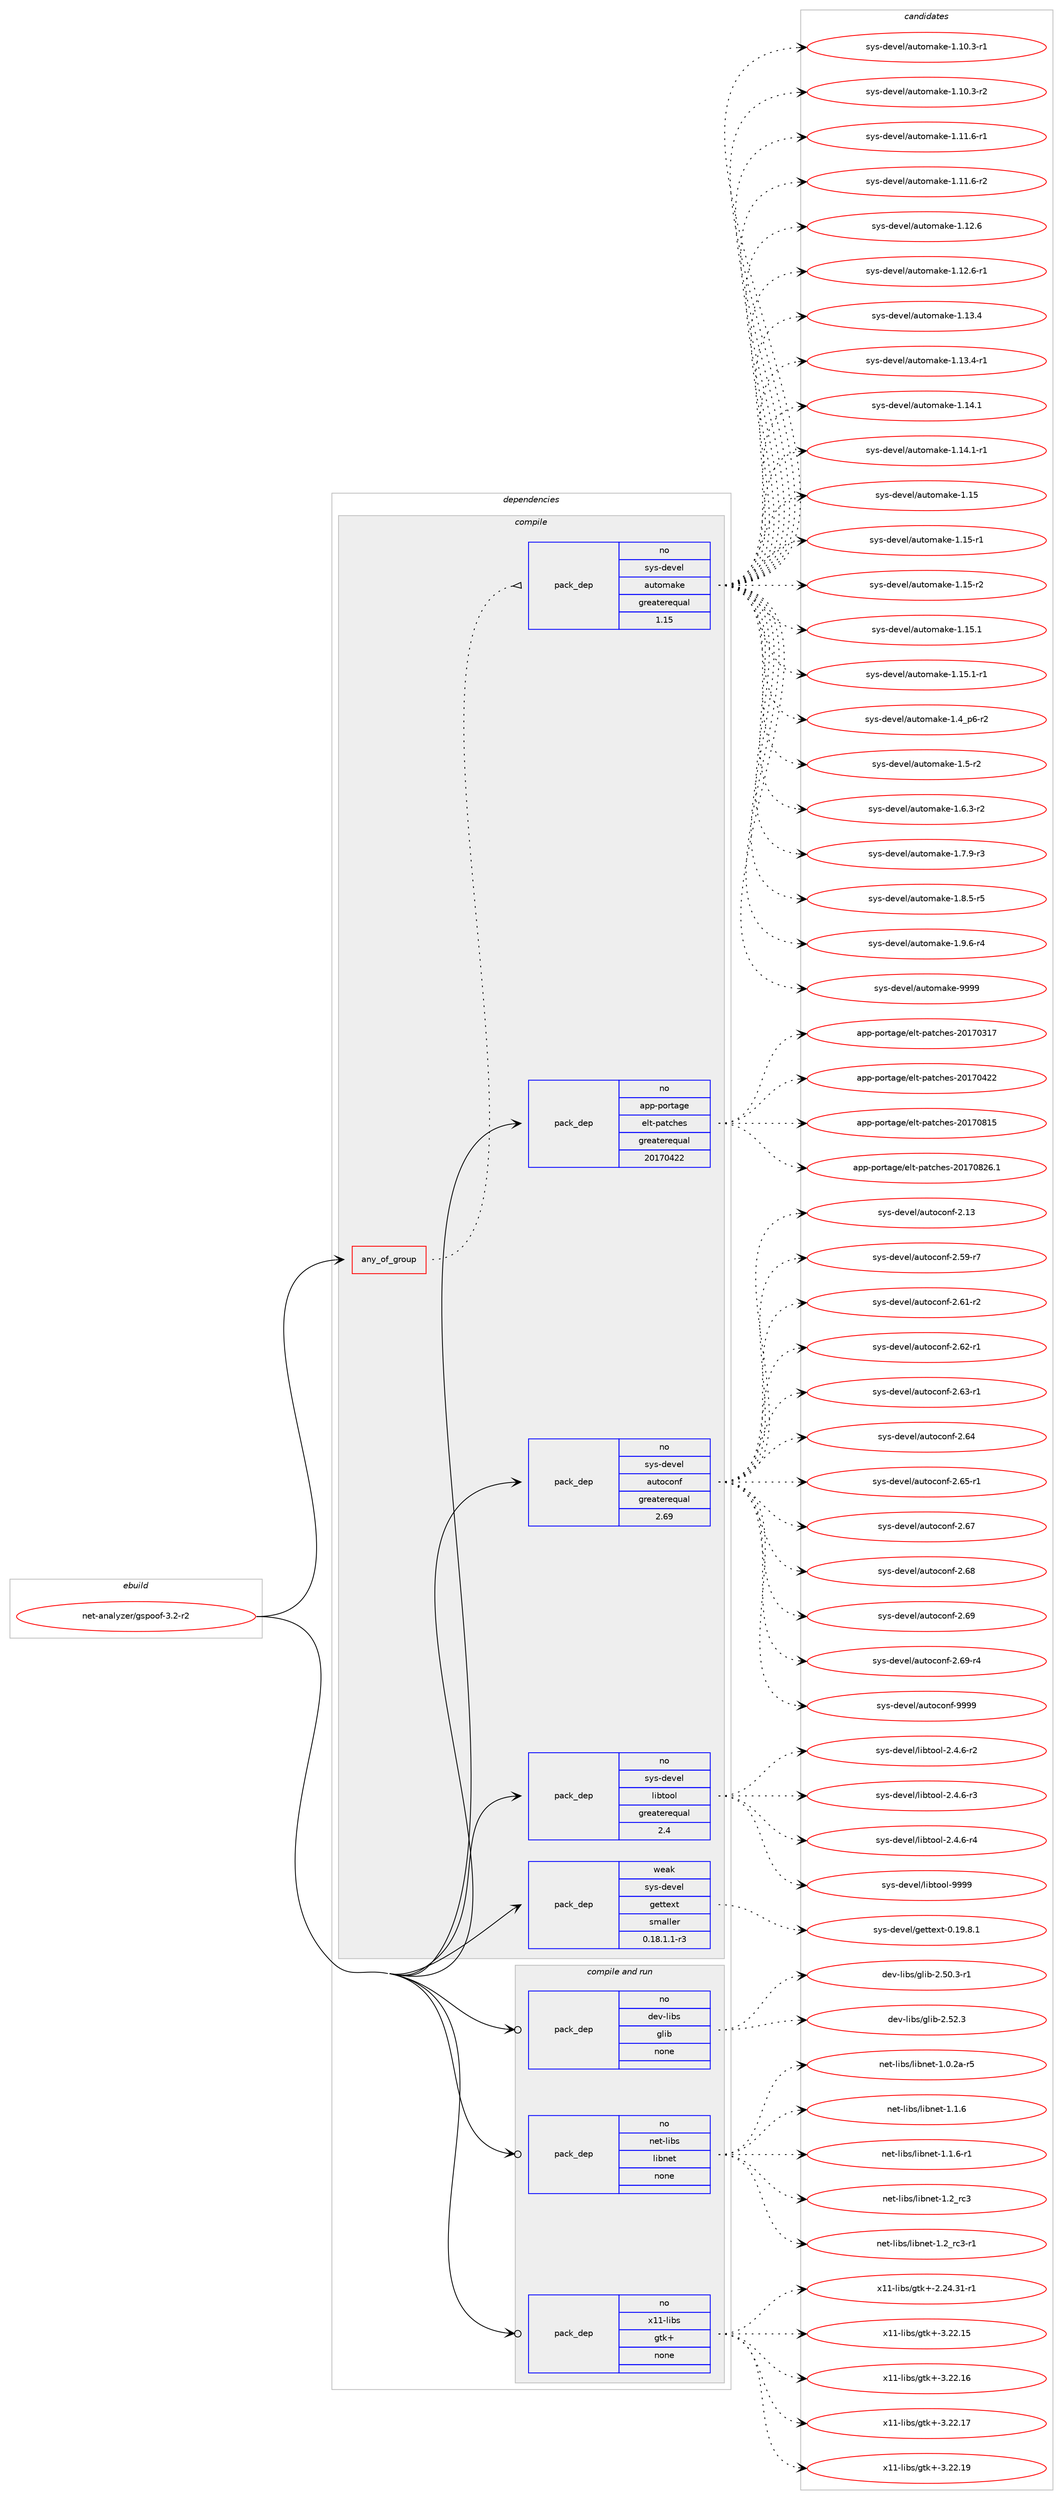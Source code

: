 digraph prolog {

# *************
# Graph options
# *************

newrank=true;
concentrate=true;
compound=true;
graph [rankdir=LR,fontname=Helvetica,fontsize=10,ranksep=1.5];#, ranksep=2.5, nodesep=0.2];
edge  [arrowhead=vee];
node  [fontname=Helvetica,fontsize=10];

# **********
# The ebuild
# **********

subgraph cluster_leftcol {
color=gray;
rank=same;
label=<<i>ebuild</i>>;
id [label="net-analyzer/gspoof-3.2-r2", color=red, width=4, href="../net-analyzer/gspoof-3.2-r2.svg"];
}

# ****************
# The dependencies
# ****************

subgraph cluster_midcol {
color=gray;
label=<<i>dependencies</i>>;
subgraph cluster_compile {
fillcolor="#eeeeee";
style=filled;
label=<<i>compile</i>>;
subgraph any6310 {
dependency399569 [label=<<TABLE BORDER="0" CELLBORDER="1" CELLSPACING="0" CELLPADDING="4"><TR><TD CELLPADDING="10">any_of_group</TD></TR></TABLE>>, shape=none, color=red];subgraph pack294472 {
dependency399570 [label=<<TABLE BORDER="0" CELLBORDER="1" CELLSPACING="0" CELLPADDING="4" WIDTH="220"><TR><TD ROWSPAN="6" CELLPADDING="30">pack_dep</TD></TR><TR><TD WIDTH="110">no</TD></TR><TR><TD>sys-devel</TD></TR><TR><TD>automake</TD></TR><TR><TD>greaterequal</TD></TR><TR><TD>1.15</TD></TR></TABLE>>, shape=none, color=blue];
}
dependency399569:e -> dependency399570:w [weight=20,style="dotted",arrowhead="oinv"];
}
id:e -> dependency399569:w [weight=20,style="solid",arrowhead="vee"];
subgraph pack294473 {
dependency399571 [label=<<TABLE BORDER="0" CELLBORDER="1" CELLSPACING="0" CELLPADDING="4" WIDTH="220"><TR><TD ROWSPAN="6" CELLPADDING="30">pack_dep</TD></TR><TR><TD WIDTH="110">no</TD></TR><TR><TD>app-portage</TD></TR><TR><TD>elt-patches</TD></TR><TR><TD>greaterequal</TD></TR><TR><TD>20170422</TD></TR></TABLE>>, shape=none, color=blue];
}
id:e -> dependency399571:w [weight=20,style="solid",arrowhead="vee"];
subgraph pack294474 {
dependency399572 [label=<<TABLE BORDER="0" CELLBORDER="1" CELLSPACING="0" CELLPADDING="4" WIDTH="220"><TR><TD ROWSPAN="6" CELLPADDING="30">pack_dep</TD></TR><TR><TD WIDTH="110">no</TD></TR><TR><TD>sys-devel</TD></TR><TR><TD>autoconf</TD></TR><TR><TD>greaterequal</TD></TR><TR><TD>2.69</TD></TR></TABLE>>, shape=none, color=blue];
}
id:e -> dependency399572:w [weight=20,style="solid",arrowhead="vee"];
subgraph pack294475 {
dependency399573 [label=<<TABLE BORDER="0" CELLBORDER="1" CELLSPACING="0" CELLPADDING="4" WIDTH="220"><TR><TD ROWSPAN="6" CELLPADDING="30">pack_dep</TD></TR><TR><TD WIDTH="110">no</TD></TR><TR><TD>sys-devel</TD></TR><TR><TD>libtool</TD></TR><TR><TD>greaterequal</TD></TR><TR><TD>2.4</TD></TR></TABLE>>, shape=none, color=blue];
}
id:e -> dependency399573:w [weight=20,style="solid",arrowhead="vee"];
subgraph pack294476 {
dependency399574 [label=<<TABLE BORDER="0" CELLBORDER="1" CELLSPACING="0" CELLPADDING="4" WIDTH="220"><TR><TD ROWSPAN="6" CELLPADDING="30">pack_dep</TD></TR><TR><TD WIDTH="110">weak</TD></TR><TR><TD>sys-devel</TD></TR><TR><TD>gettext</TD></TR><TR><TD>smaller</TD></TR><TR><TD>0.18.1.1-r3</TD></TR></TABLE>>, shape=none, color=blue];
}
id:e -> dependency399574:w [weight=20,style="solid",arrowhead="vee"];
}
subgraph cluster_compileandrun {
fillcolor="#eeeeee";
style=filled;
label=<<i>compile and run</i>>;
subgraph pack294477 {
dependency399575 [label=<<TABLE BORDER="0" CELLBORDER="1" CELLSPACING="0" CELLPADDING="4" WIDTH="220"><TR><TD ROWSPAN="6" CELLPADDING="30">pack_dep</TD></TR><TR><TD WIDTH="110">no</TD></TR><TR><TD>dev-libs</TD></TR><TR><TD>glib</TD></TR><TR><TD>none</TD></TR><TR><TD></TD></TR></TABLE>>, shape=none, color=blue];
}
id:e -> dependency399575:w [weight=20,style="solid",arrowhead="odotvee"];
subgraph pack294478 {
dependency399576 [label=<<TABLE BORDER="0" CELLBORDER="1" CELLSPACING="0" CELLPADDING="4" WIDTH="220"><TR><TD ROWSPAN="6" CELLPADDING="30">pack_dep</TD></TR><TR><TD WIDTH="110">no</TD></TR><TR><TD>net-libs</TD></TR><TR><TD>libnet</TD></TR><TR><TD>none</TD></TR><TR><TD></TD></TR></TABLE>>, shape=none, color=blue];
}
id:e -> dependency399576:w [weight=20,style="solid",arrowhead="odotvee"];
subgraph pack294479 {
dependency399577 [label=<<TABLE BORDER="0" CELLBORDER="1" CELLSPACING="0" CELLPADDING="4" WIDTH="220"><TR><TD ROWSPAN="6" CELLPADDING="30">pack_dep</TD></TR><TR><TD WIDTH="110">no</TD></TR><TR><TD>x11-libs</TD></TR><TR><TD>gtk+</TD></TR><TR><TD>none</TD></TR><TR><TD></TD></TR></TABLE>>, shape=none, color=blue];
}
id:e -> dependency399577:w [weight=20,style="solid",arrowhead="odotvee"];
}
subgraph cluster_run {
fillcolor="#eeeeee";
style=filled;
label=<<i>run</i>>;
}
}

# **************
# The candidates
# **************

subgraph cluster_choices {
rank=same;
color=gray;
label=<<i>candidates</i>>;

subgraph choice294472 {
color=black;
nodesep=1;
choice11512111545100101118101108479711711611110997107101454946494846514511449 [label="sys-devel/automake-1.10.3-r1", color=red, width=4,href="../sys-devel/automake-1.10.3-r1.svg"];
choice11512111545100101118101108479711711611110997107101454946494846514511450 [label="sys-devel/automake-1.10.3-r2", color=red, width=4,href="../sys-devel/automake-1.10.3-r2.svg"];
choice11512111545100101118101108479711711611110997107101454946494946544511449 [label="sys-devel/automake-1.11.6-r1", color=red, width=4,href="../sys-devel/automake-1.11.6-r1.svg"];
choice11512111545100101118101108479711711611110997107101454946494946544511450 [label="sys-devel/automake-1.11.6-r2", color=red, width=4,href="../sys-devel/automake-1.11.6-r2.svg"];
choice1151211154510010111810110847971171161111099710710145494649504654 [label="sys-devel/automake-1.12.6", color=red, width=4,href="../sys-devel/automake-1.12.6.svg"];
choice11512111545100101118101108479711711611110997107101454946495046544511449 [label="sys-devel/automake-1.12.6-r1", color=red, width=4,href="../sys-devel/automake-1.12.6-r1.svg"];
choice1151211154510010111810110847971171161111099710710145494649514652 [label="sys-devel/automake-1.13.4", color=red, width=4,href="../sys-devel/automake-1.13.4.svg"];
choice11512111545100101118101108479711711611110997107101454946495146524511449 [label="sys-devel/automake-1.13.4-r1", color=red, width=4,href="../sys-devel/automake-1.13.4-r1.svg"];
choice1151211154510010111810110847971171161111099710710145494649524649 [label="sys-devel/automake-1.14.1", color=red, width=4,href="../sys-devel/automake-1.14.1.svg"];
choice11512111545100101118101108479711711611110997107101454946495246494511449 [label="sys-devel/automake-1.14.1-r1", color=red, width=4,href="../sys-devel/automake-1.14.1-r1.svg"];
choice115121115451001011181011084797117116111109971071014549464953 [label="sys-devel/automake-1.15", color=red, width=4,href="../sys-devel/automake-1.15.svg"];
choice1151211154510010111810110847971171161111099710710145494649534511449 [label="sys-devel/automake-1.15-r1", color=red, width=4,href="../sys-devel/automake-1.15-r1.svg"];
choice1151211154510010111810110847971171161111099710710145494649534511450 [label="sys-devel/automake-1.15-r2", color=red, width=4,href="../sys-devel/automake-1.15-r2.svg"];
choice1151211154510010111810110847971171161111099710710145494649534649 [label="sys-devel/automake-1.15.1", color=red, width=4,href="../sys-devel/automake-1.15.1.svg"];
choice11512111545100101118101108479711711611110997107101454946495346494511449 [label="sys-devel/automake-1.15.1-r1", color=red, width=4,href="../sys-devel/automake-1.15.1-r1.svg"];
choice115121115451001011181011084797117116111109971071014549465295112544511450 [label="sys-devel/automake-1.4_p6-r2", color=red, width=4,href="../sys-devel/automake-1.4_p6-r2.svg"];
choice11512111545100101118101108479711711611110997107101454946534511450 [label="sys-devel/automake-1.5-r2", color=red, width=4,href="../sys-devel/automake-1.5-r2.svg"];
choice115121115451001011181011084797117116111109971071014549465446514511450 [label="sys-devel/automake-1.6.3-r2", color=red, width=4,href="../sys-devel/automake-1.6.3-r2.svg"];
choice115121115451001011181011084797117116111109971071014549465546574511451 [label="sys-devel/automake-1.7.9-r3", color=red, width=4,href="../sys-devel/automake-1.7.9-r3.svg"];
choice115121115451001011181011084797117116111109971071014549465646534511453 [label="sys-devel/automake-1.8.5-r5", color=red, width=4,href="../sys-devel/automake-1.8.5-r5.svg"];
choice115121115451001011181011084797117116111109971071014549465746544511452 [label="sys-devel/automake-1.9.6-r4", color=red, width=4,href="../sys-devel/automake-1.9.6-r4.svg"];
choice115121115451001011181011084797117116111109971071014557575757 [label="sys-devel/automake-9999", color=red, width=4,href="../sys-devel/automake-9999.svg"];
dependency399570:e -> choice11512111545100101118101108479711711611110997107101454946494846514511449:w [style=dotted,weight="100"];
dependency399570:e -> choice11512111545100101118101108479711711611110997107101454946494846514511450:w [style=dotted,weight="100"];
dependency399570:e -> choice11512111545100101118101108479711711611110997107101454946494946544511449:w [style=dotted,weight="100"];
dependency399570:e -> choice11512111545100101118101108479711711611110997107101454946494946544511450:w [style=dotted,weight="100"];
dependency399570:e -> choice1151211154510010111810110847971171161111099710710145494649504654:w [style=dotted,weight="100"];
dependency399570:e -> choice11512111545100101118101108479711711611110997107101454946495046544511449:w [style=dotted,weight="100"];
dependency399570:e -> choice1151211154510010111810110847971171161111099710710145494649514652:w [style=dotted,weight="100"];
dependency399570:e -> choice11512111545100101118101108479711711611110997107101454946495146524511449:w [style=dotted,weight="100"];
dependency399570:e -> choice1151211154510010111810110847971171161111099710710145494649524649:w [style=dotted,weight="100"];
dependency399570:e -> choice11512111545100101118101108479711711611110997107101454946495246494511449:w [style=dotted,weight="100"];
dependency399570:e -> choice115121115451001011181011084797117116111109971071014549464953:w [style=dotted,weight="100"];
dependency399570:e -> choice1151211154510010111810110847971171161111099710710145494649534511449:w [style=dotted,weight="100"];
dependency399570:e -> choice1151211154510010111810110847971171161111099710710145494649534511450:w [style=dotted,weight="100"];
dependency399570:e -> choice1151211154510010111810110847971171161111099710710145494649534649:w [style=dotted,weight="100"];
dependency399570:e -> choice11512111545100101118101108479711711611110997107101454946495346494511449:w [style=dotted,weight="100"];
dependency399570:e -> choice115121115451001011181011084797117116111109971071014549465295112544511450:w [style=dotted,weight="100"];
dependency399570:e -> choice11512111545100101118101108479711711611110997107101454946534511450:w [style=dotted,weight="100"];
dependency399570:e -> choice115121115451001011181011084797117116111109971071014549465446514511450:w [style=dotted,weight="100"];
dependency399570:e -> choice115121115451001011181011084797117116111109971071014549465546574511451:w [style=dotted,weight="100"];
dependency399570:e -> choice115121115451001011181011084797117116111109971071014549465646534511453:w [style=dotted,weight="100"];
dependency399570:e -> choice115121115451001011181011084797117116111109971071014549465746544511452:w [style=dotted,weight="100"];
dependency399570:e -> choice115121115451001011181011084797117116111109971071014557575757:w [style=dotted,weight="100"];
}
subgraph choice294473 {
color=black;
nodesep=1;
choice97112112451121111141169710310147101108116451129711699104101115455048495548514955 [label="app-portage/elt-patches-20170317", color=red, width=4,href="../app-portage/elt-patches-20170317.svg"];
choice97112112451121111141169710310147101108116451129711699104101115455048495548525050 [label="app-portage/elt-patches-20170422", color=red, width=4,href="../app-portage/elt-patches-20170422.svg"];
choice97112112451121111141169710310147101108116451129711699104101115455048495548564953 [label="app-portage/elt-patches-20170815", color=red, width=4,href="../app-portage/elt-patches-20170815.svg"];
choice971121124511211111411697103101471011081164511297116991041011154550484955485650544649 [label="app-portage/elt-patches-20170826.1", color=red, width=4,href="../app-portage/elt-patches-20170826.1.svg"];
dependency399571:e -> choice97112112451121111141169710310147101108116451129711699104101115455048495548514955:w [style=dotted,weight="100"];
dependency399571:e -> choice97112112451121111141169710310147101108116451129711699104101115455048495548525050:w [style=dotted,weight="100"];
dependency399571:e -> choice97112112451121111141169710310147101108116451129711699104101115455048495548564953:w [style=dotted,weight="100"];
dependency399571:e -> choice971121124511211111411697103101471011081164511297116991041011154550484955485650544649:w [style=dotted,weight="100"];
}
subgraph choice294474 {
color=black;
nodesep=1;
choice115121115451001011181011084797117116111991111101024550464951 [label="sys-devel/autoconf-2.13", color=red, width=4,href="../sys-devel/autoconf-2.13.svg"];
choice1151211154510010111810110847971171161119911111010245504653574511455 [label="sys-devel/autoconf-2.59-r7", color=red, width=4,href="../sys-devel/autoconf-2.59-r7.svg"];
choice1151211154510010111810110847971171161119911111010245504654494511450 [label="sys-devel/autoconf-2.61-r2", color=red, width=4,href="../sys-devel/autoconf-2.61-r2.svg"];
choice1151211154510010111810110847971171161119911111010245504654504511449 [label="sys-devel/autoconf-2.62-r1", color=red, width=4,href="../sys-devel/autoconf-2.62-r1.svg"];
choice1151211154510010111810110847971171161119911111010245504654514511449 [label="sys-devel/autoconf-2.63-r1", color=red, width=4,href="../sys-devel/autoconf-2.63-r1.svg"];
choice115121115451001011181011084797117116111991111101024550465452 [label="sys-devel/autoconf-2.64", color=red, width=4,href="../sys-devel/autoconf-2.64.svg"];
choice1151211154510010111810110847971171161119911111010245504654534511449 [label="sys-devel/autoconf-2.65-r1", color=red, width=4,href="../sys-devel/autoconf-2.65-r1.svg"];
choice115121115451001011181011084797117116111991111101024550465455 [label="sys-devel/autoconf-2.67", color=red, width=4,href="../sys-devel/autoconf-2.67.svg"];
choice115121115451001011181011084797117116111991111101024550465456 [label="sys-devel/autoconf-2.68", color=red, width=4,href="../sys-devel/autoconf-2.68.svg"];
choice115121115451001011181011084797117116111991111101024550465457 [label="sys-devel/autoconf-2.69", color=red, width=4,href="../sys-devel/autoconf-2.69.svg"];
choice1151211154510010111810110847971171161119911111010245504654574511452 [label="sys-devel/autoconf-2.69-r4", color=red, width=4,href="../sys-devel/autoconf-2.69-r4.svg"];
choice115121115451001011181011084797117116111991111101024557575757 [label="sys-devel/autoconf-9999", color=red, width=4,href="../sys-devel/autoconf-9999.svg"];
dependency399572:e -> choice115121115451001011181011084797117116111991111101024550464951:w [style=dotted,weight="100"];
dependency399572:e -> choice1151211154510010111810110847971171161119911111010245504653574511455:w [style=dotted,weight="100"];
dependency399572:e -> choice1151211154510010111810110847971171161119911111010245504654494511450:w [style=dotted,weight="100"];
dependency399572:e -> choice1151211154510010111810110847971171161119911111010245504654504511449:w [style=dotted,weight="100"];
dependency399572:e -> choice1151211154510010111810110847971171161119911111010245504654514511449:w [style=dotted,weight="100"];
dependency399572:e -> choice115121115451001011181011084797117116111991111101024550465452:w [style=dotted,weight="100"];
dependency399572:e -> choice1151211154510010111810110847971171161119911111010245504654534511449:w [style=dotted,weight="100"];
dependency399572:e -> choice115121115451001011181011084797117116111991111101024550465455:w [style=dotted,weight="100"];
dependency399572:e -> choice115121115451001011181011084797117116111991111101024550465456:w [style=dotted,weight="100"];
dependency399572:e -> choice115121115451001011181011084797117116111991111101024550465457:w [style=dotted,weight="100"];
dependency399572:e -> choice1151211154510010111810110847971171161119911111010245504654574511452:w [style=dotted,weight="100"];
dependency399572:e -> choice115121115451001011181011084797117116111991111101024557575757:w [style=dotted,weight="100"];
}
subgraph choice294475 {
color=black;
nodesep=1;
choice1151211154510010111810110847108105981161111111084550465246544511450 [label="sys-devel/libtool-2.4.6-r2", color=red, width=4,href="../sys-devel/libtool-2.4.6-r2.svg"];
choice1151211154510010111810110847108105981161111111084550465246544511451 [label="sys-devel/libtool-2.4.6-r3", color=red, width=4,href="../sys-devel/libtool-2.4.6-r3.svg"];
choice1151211154510010111810110847108105981161111111084550465246544511452 [label="sys-devel/libtool-2.4.6-r4", color=red, width=4,href="../sys-devel/libtool-2.4.6-r4.svg"];
choice1151211154510010111810110847108105981161111111084557575757 [label="sys-devel/libtool-9999", color=red, width=4,href="../sys-devel/libtool-9999.svg"];
dependency399573:e -> choice1151211154510010111810110847108105981161111111084550465246544511450:w [style=dotted,weight="100"];
dependency399573:e -> choice1151211154510010111810110847108105981161111111084550465246544511451:w [style=dotted,weight="100"];
dependency399573:e -> choice1151211154510010111810110847108105981161111111084550465246544511452:w [style=dotted,weight="100"];
dependency399573:e -> choice1151211154510010111810110847108105981161111111084557575757:w [style=dotted,weight="100"];
}
subgraph choice294476 {
color=black;
nodesep=1;
choice1151211154510010111810110847103101116116101120116454846495746564649 [label="sys-devel/gettext-0.19.8.1", color=red, width=4,href="../sys-devel/gettext-0.19.8.1.svg"];
dependency399574:e -> choice1151211154510010111810110847103101116116101120116454846495746564649:w [style=dotted,weight="100"];
}
subgraph choice294477 {
color=black;
nodesep=1;
choice10010111845108105981154710310810598455046534846514511449 [label="dev-libs/glib-2.50.3-r1", color=red, width=4,href="../dev-libs/glib-2.50.3-r1.svg"];
choice1001011184510810598115471031081059845504653504651 [label="dev-libs/glib-2.52.3", color=red, width=4,href="../dev-libs/glib-2.52.3.svg"];
dependency399575:e -> choice10010111845108105981154710310810598455046534846514511449:w [style=dotted,weight="100"];
dependency399575:e -> choice1001011184510810598115471031081059845504653504651:w [style=dotted,weight="100"];
}
subgraph choice294478 {
color=black;
nodesep=1;
choice11010111645108105981154710810598110101116454946484650974511453 [label="net-libs/libnet-1.0.2a-r5", color=red, width=4,href="../net-libs/libnet-1.0.2a-r5.svg"];
choice11010111645108105981154710810598110101116454946494654 [label="net-libs/libnet-1.1.6", color=red, width=4,href="../net-libs/libnet-1.1.6.svg"];
choice110101116451081059811547108105981101011164549464946544511449 [label="net-libs/libnet-1.1.6-r1", color=red, width=4,href="../net-libs/libnet-1.1.6-r1.svg"];
choice1101011164510810598115471081059811010111645494650951149951 [label="net-libs/libnet-1.2_rc3", color=red, width=4,href="../net-libs/libnet-1.2_rc3.svg"];
choice11010111645108105981154710810598110101116454946509511499514511449 [label="net-libs/libnet-1.2_rc3-r1", color=red, width=4,href="../net-libs/libnet-1.2_rc3-r1.svg"];
dependency399576:e -> choice11010111645108105981154710810598110101116454946484650974511453:w [style=dotted,weight="100"];
dependency399576:e -> choice11010111645108105981154710810598110101116454946494654:w [style=dotted,weight="100"];
dependency399576:e -> choice110101116451081059811547108105981101011164549464946544511449:w [style=dotted,weight="100"];
dependency399576:e -> choice1101011164510810598115471081059811010111645494650951149951:w [style=dotted,weight="100"];
dependency399576:e -> choice11010111645108105981154710810598110101116454946509511499514511449:w [style=dotted,weight="100"];
}
subgraph choice294479 {
color=black;
nodesep=1;
choice12049494510810598115471031161074345504650524651494511449 [label="x11-libs/gtk+-2.24.31-r1", color=red, width=4,href="../x11-libs/gtk+-2.24.31-r1.svg"];
choice1204949451081059811547103116107434551465050464953 [label="x11-libs/gtk+-3.22.15", color=red, width=4,href="../x11-libs/gtk+-3.22.15.svg"];
choice1204949451081059811547103116107434551465050464954 [label="x11-libs/gtk+-3.22.16", color=red, width=4,href="../x11-libs/gtk+-3.22.16.svg"];
choice1204949451081059811547103116107434551465050464955 [label="x11-libs/gtk+-3.22.17", color=red, width=4,href="../x11-libs/gtk+-3.22.17.svg"];
choice1204949451081059811547103116107434551465050464957 [label="x11-libs/gtk+-3.22.19", color=red, width=4,href="../x11-libs/gtk+-3.22.19.svg"];
dependency399577:e -> choice12049494510810598115471031161074345504650524651494511449:w [style=dotted,weight="100"];
dependency399577:e -> choice1204949451081059811547103116107434551465050464953:w [style=dotted,weight="100"];
dependency399577:e -> choice1204949451081059811547103116107434551465050464954:w [style=dotted,weight="100"];
dependency399577:e -> choice1204949451081059811547103116107434551465050464955:w [style=dotted,weight="100"];
dependency399577:e -> choice1204949451081059811547103116107434551465050464957:w [style=dotted,weight="100"];
}
}

}
